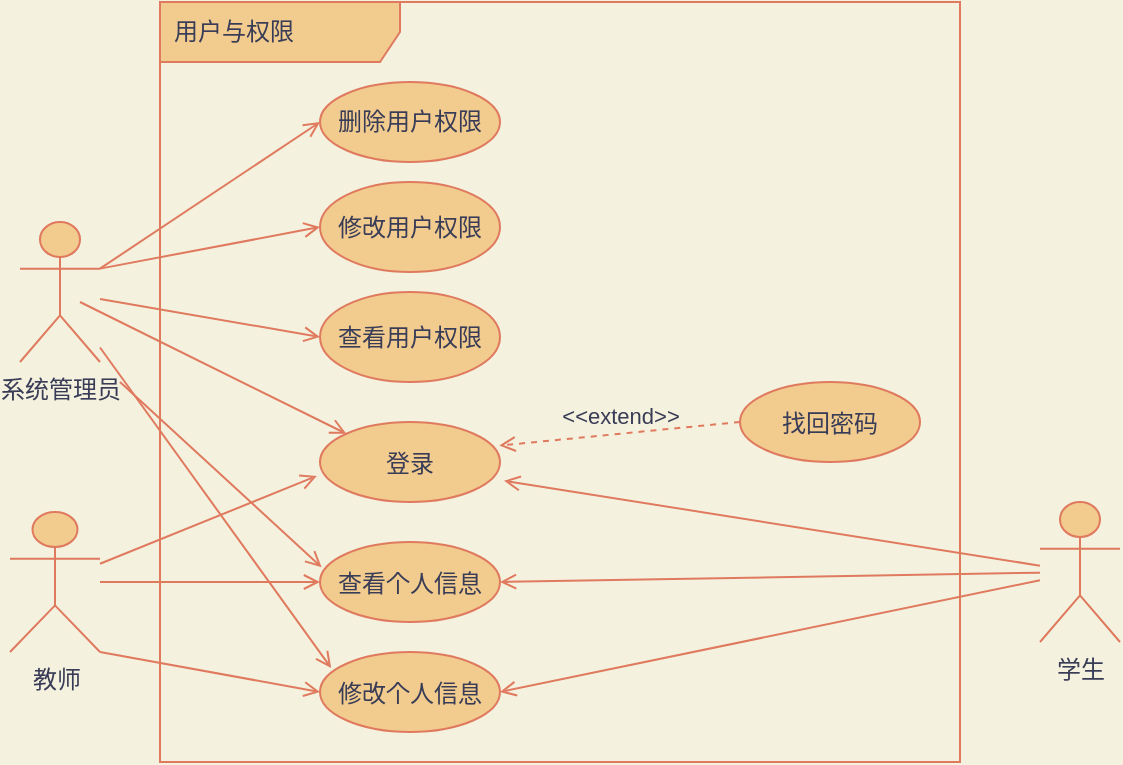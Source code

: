 <mxfile version="15.4.0" type="device"><diagram id="zpCXZ6JaWuWkowjs00DK" name="第 1 页"><mxGraphModel dx="1024" dy="592" grid="1" gridSize="10" guides="1" tooltips="1" connect="1" arrows="0" fold="1" page="1" pageScale="1" pageWidth="827" pageHeight="1169" background="#F4F1DE" math="0" shadow="0"><root><mxCell id="0"/><mxCell id="1" parent="0"/><mxCell id="jAWai1CJY-eBcTECE7gs-1" value="系统管理员" style="shape=umlActor;verticalLabelPosition=bottom;verticalAlign=top;html=1;outlineConnect=0;fillColor=#F2CC8F;strokeColor=#E07A5F;fontColor=#393C56;" parent="1" vertex="1"><mxGeometry x="130" y="230" width="40" height="70" as="geometry"/></mxCell><mxCell id="jAWai1CJY-eBcTECE7gs-2" value="教师" style="shape=umlActor;verticalLabelPosition=bottom;verticalAlign=top;html=1;outlineConnect=0;fillColor=#F2CC8F;strokeColor=#E07A5F;fontColor=#393C56;" parent="1" vertex="1"><mxGeometry x="125" y="375" width="45" height="70" as="geometry"/></mxCell><mxCell id="jAWai1CJY-eBcTECE7gs-12" value="登录" style="ellipse;fillColor=#F2CC8F;strokeColor=#E07A5F;fontColor=#393C56;" parent="1" vertex="1"><mxGeometry x="280" y="330" width="90" height="40" as="geometry"/></mxCell><mxCell id="jAWai1CJY-eBcTECE7gs-13" value="" style="endArrow=open;startArrow=none;endFill=0;startFill=0;html=1;verticalAlign=bottom;labelBackgroundColor=none;strokeWidth=1;rounded=0;entryX=0;entryY=0;entryDx=0;entryDy=0;strokeColor=#E07A5F;fontColor=#393C56;" parent="1" target="jAWai1CJY-eBcTECE7gs-12" edge="1"><mxGeometry width="160" relative="1" as="geometry"><mxPoint x="160" y="270" as="sourcePoint"/><mxPoint x="490" y="430" as="targetPoint"/></mxGeometry></mxCell><mxCell id="jAWai1CJY-eBcTECE7gs-14" value="" style="endArrow=open;startArrow=none;endFill=0;startFill=0;html=1;verticalAlign=bottom;labelBackgroundColor=none;strokeWidth=1;rounded=0;entryX=-0.018;entryY=0.675;entryDx=0;entryDy=0;entryPerimeter=0;strokeColor=#E07A5F;fontColor=#393C56;" parent="1" source="jAWai1CJY-eBcTECE7gs-2" target="jAWai1CJY-eBcTECE7gs-12" edge="1"><mxGeometry width="160" relative="1" as="geometry"><mxPoint x="170" y="280" as="sourcePoint"/><mxPoint x="303.18" y="345.858" as="targetPoint"/></mxGeometry></mxCell><mxCell id="jAWai1CJY-eBcTECE7gs-15" value="查看个人信息" style="ellipse;fillColor=#F2CC8F;strokeColor=#E07A5F;fontColor=#393C56;" parent="1" vertex="1"><mxGeometry x="280" y="390" width="90" height="40" as="geometry"/></mxCell><mxCell id="jAWai1CJY-eBcTECE7gs-16" value="修改个人信息" style="ellipse;fillColor=#F2CC8F;strokeColor=#E07A5F;fontColor=#393C56;" parent="1" vertex="1"><mxGeometry x="280" y="445" width="90" height="40" as="geometry"/></mxCell><mxCell id="jAWai1CJY-eBcTECE7gs-17" value="" style="endArrow=open;startArrow=none;endFill=0;startFill=0;html=1;verticalAlign=bottom;labelBackgroundColor=none;strokeWidth=1;rounded=0;entryX=0.009;entryY=0.315;entryDx=0;entryDy=0;entryPerimeter=0;strokeColor=#E07A5F;fontColor=#393C56;" parent="1" target="jAWai1CJY-eBcTECE7gs-15" edge="1"><mxGeometry width="160" relative="1" as="geometry"><mxPoint x="180" y="310" as="sourcePoint"/><mxPoint x="288.38" y="367" as="targetPoint"/></mxGeometry></mxCell><mxCell id="jAWai1CJY-eBcTECE7gs-18" value="" style="endArrow=open;startArrow=none;endFill=0;startFill=0;html=1;verticalAlign=bottom;labelBackgroundColor=none;strokeWidth=1;rounded=0;entryX=0;entryY=0.5;entryDx=0;entryDy=0;strokeColor=#E07A5F;fontColor=#393C56;" parent="1" source="jAWai1CJY-eBcTECE7gs-2" target="jAWai1CJY-eBcTECE7gs-15" edge="1"><mxGeometry width="160" relative="1" as="geometry"><mxPoint x="190" y="420.889" as="sourcePoint"/><mxPoint x="298.38" y="377" as="targetPoint"/></mxGeometry></mxCell><mxCell id="jAWai1CJY-eBcTECE7gs-19" value="" style="endArrow=open;startArrow=none;endFill=0;startFill=0;html=1;verticalAlign=bottom;labelBackgroundColor=none;strokeWidth=1;rounded=0;entryX=0;entryY=0.5;entryDx=0;entryDy=0;exitX=1;exitY=1;exitDx=0;exitDy=0;exitPerimeter=0;strokeColor=#E07A5F;fontColor=#393C56;" parent="1" source="jAWai1CJY-eBcTECE7gs-2" target="jAWai1CJY-eBcTECE7gs-16" edge="1"><mxGeometry width="160" relative="1" as="geometry"><mxPoint x="190" y="320" as="sourcePoint"/><mxPoint x="290.81" y="412.6" as="targetPoint"/></mxGeometry></mxCell><mxCell id="jAWai1CJY-eBcTECE7gs-20" value="" style="endArrow=open;startArrow=none;endFill=0;startFill=0;html=1;verticalAlign=bottom;labelBackgroundColor=none;strokeWidth=1;rounded=0;entryX=0.062;entryY=0.2;entryDx=0;entryDy=0;entryPerimeter=0;strokeColor=#E07A5F;fontColor=#393C56;" parent="1" source="jAWai1CJY-eBcTECE7gs-1" target="jAWai1CJY-eBcTECE7gs-16" edge="1"><mxGeometry width="160" relative="1" as="geometry"><mxPoint x="200" y="330" as="sourcePoint"/><mxPoint x="300.81" y="422.6" as="targetPoint"/></mxGeometry></mxCell><mxCell id="jAWai1CJY-eBcTECE7gs-21" value="学生" style="shape=umlActor;verticalLabelPosition=bottom;verticalAlign=top;html=1;outlineConnect=0;fillColor=#F2CC8F;strokeColor=#E07A5F;fontColor=#393C56;" parent="1" vertex="1"><mxGeometry x="640" y="370" width="40" height="70" as="geometry"/></mxCell><mxCell id="jAWai1CJY-eBcTECE7gs-23" value="" style="endArrow=open;startArrow=none;endFill=0;startFill=0;html=1;verticalAlign=bottom;labelBackgroundColor=none;strokeWidth=1;rounded=0;entryX=1.022;entryY=0.735;entryDx=0;entryDy=0;entryPerimeter=0;strokeColor=#E07A5F;fontColor=#393C56;" parent="1" source="jAWai1CJY-eBcTECE7gs-21" target="jAWai1CJY-eBcTECE7gs-12" edge="1"><mxGeometry width="160" relative="1" as="geometry"><mxPoint x="170" y="280" as="sourcePoint"/><mxPoint x="303.18" y="345.858" as="targetPoint"/></mxGeometry></mxCell><mxCell id="jAWai1CJY-eBcTECE7gs-24" value="" style="endArrow=open;startArrow=none;endFill=0;startFill=0;html=1;verticalAlign=bottom;labelBackgroundColor=none;strokeWidth=1;rounded=0;entryX=1;entryY=0.5;entryDx=0;entryDy=0;strokeColor=#E07A5F;fontColor=#393C56;" parent="1" source="jAWai1CJY-eBcTECE7gs-21" target="jAWai1CJY-eBcTECE7gs-15" edge="1"><mxGeometry width="160" relative="1" as="geometry"><mxPoint x="180" y="290" as="sourcePoint"/><mxPoint x="313.18" y="355.858" as="targetPoint"/></mxGeometry></mxCell><mxCell id="jAWai1CJY-eBcTECE7gs-25" value="" style="endArrow=open;startArrow=none;endFill=0;startFill=0;html=1;verticalAlign=bottom;labelBackgroundColor=none;strokeWidth=1;rounded=0;entryX=1;entryY=0.5;entryDx=0;entryDy=0;strokeColor=#E07A5F;fontColor=#393C56;" parent="1" source="jAWai1CJY-eBcTECE7gs-21" target="jAWai1CJY-eBcTECE7gs-16" edge="1"><mxGeometry width="160" relative="1" as="geometry"><mxPoint x="190" y="300" as="sourcePoint"/><mxPoint x="430" y="450" as="targetPoint"/></mxGeometry></mxCell><mxCell id="jAWai1CJY-eBcTECE7gs-26" value="&amp;lt;&amp;lt;extend&amp;gt;&amp;gt;" style="endArrow=open;html=1;rounded=0;align=center;verticalAlign=bottom;dashed=1;endFill=0;labelBackgroundColor=none;entryX=0.996;entryY=0.295;entryDx=0;entryDy=0;entryPerimeter=0;strokeColor=#E07A5F;fontColor=#393C56;" parent="1" target="jAWai1CJY-eBcTECE7gs-12" edge="1"><mxGeometry relative="1" as="geometry"><mxPoint x="490" y="330" as="sourcePoint"/><mxPoint x="620" y="330" as="targetPoint"/></mxGeometry></mxCell><mxCell id="jAWai1CJY-eBcTECE7gs-27" value="" style="resizable=0;html=1;align=center;verticalAlign=top;labelBackgroundColor=none;fillColor=#F2CC8F;strokeColor=#E07A5F;fontColor=#393C56;" parent="jAWai1CJY-eBcTECE7gs-26" connectable="0" vertex="1"><mxGeometry relative="1" as="geometry"/></mxCell><mxCell id="jAWai1CJY-eBcTECE7gs-28" value="找回密码" style="ellipse;fillColor=#F2CC8F;strokeColor=#E07A5F;fontColor=#393C56;" parent="1" vertex="1"><mxGeometry x="490" y="310" width="90" height="40" as="geometry"/></mxCell><mxCell id="jAWai1CJY-eBcTECE7gs-30" value="查看用户权限" style="ellipse;whiteSpace=wrap;html=1;fillColor=#F2CC8F;strokeColor=#E07A5F;fontColor=#393C56;" parent="1" vertex="1"><mxGeometry x="280" y="265" width="90" height="45" as="geometry"/></mxCell><mxCell id="jAWai1CJY-eBcTECE7gs-31" value="" style="endArrow=open;startArrow=none;endFill=0;startFill=0;html=1;verticalAlign=bottom;labelBackgroundColor=none;strokeWidth=1;rounded=0;entryX=0;entryY=0.5;entryDx=0;entryDy=0;strokeColor=#E07A5F;fontColor=#393C56;" parent="1" source="jAWai1CJY-eBcTECE7gs-1" target="jAWai1CJY-eBcTECE7gs-30" edge="1"><mxGeometry width="160" relative="1" as="geometry"><mxPoint x="170" y="280" as="sourcePoint"/><mxPoint x="303.18" y="345.858" as="targetPoint"/></mxGeometry></mxCell><mxCell id="jAWai1CJY-eBcTECE7gs-32" value="修改用户权限" style="ellipse;whiteSpace=wrap;html=1;fillColor=#F2CC8F;strokeColor=#E07A5F;fontColor=#393C56;" parent="1" vertex="1"><mxGeometry x="280" y="210" width="90" height="45" as="geometry"/></mxCell><mxCell id="jAWai1CJY-eBcTECE7gs-33" value="删除用户权限" style="ellipse;whiteSpace=wrap;html=1;fillColor=#F2CC8F;strokeColor=#E07A5F;fontColor=#393C56;" parent="1" vertex="1"><mxGeometry x="280" y="160" width="90" height="40" as="geometry"/></mxCell><mxCell id="jAWai1CJY-eBcTECE7gs-34" value="" style="endArrow=open;startArrow=none;endFill=0;startFill=0;html=1;verticalAlign=bottom;labelBackgroundColor=none;strokeWidth=1;rounded=0;entryX=0;entryY=0.5;entryDx=0;entryDy=0;exitX=1;exitY=0.333;exitDx=0;exitDy=0;exitPerimeter=0;strokeColor=#E07A5F;fontColor=#393C56;" parent="1" source="jAWai1CJY-eBcTECE7gs-1" target="jAWai1CJY-eBcTECE7gs-32" edge="1"><mxGeometry width="160" relative="1" as="geometry"><mxPoint x="180" y="278.462" as="sourcePoint"/><mxPoint x="290" y="297.5" as="targetPoint"/></mxGeometry></mxCell><mxCell id="jAWai1CJY-eBcTECE7gs-35" value="" style="endArrow=open;startArrow=none;endFill=0;startFill=0;html=1;verticalAlign=bottom;labelBackgroundColor=none;strokeWidth=1;rounded=0;entryX=0;entryY=0.5;entryDx=0;entryDy=0;exitX=1;exitY=0.333;exitDx=0;exitDy=0;exitPerimeter=0;strokeColor=#E07A5F;fontColor=#393C56;" parent="1" source="jAWai1CJY-eBcTECE7gs-1" target="jAWai1CJY-eBcTECE7gs-33" edge="1"><mxGeometry width="160" relative="1" as="geometry"><mxPoint x="190" y="288.462" as="sourcePoint"/><mxPoint x="300" y="307.5" as="targetPoint"/></mxGeometry></mxCell><mxCell id="jAWai1CJY-eBcTECE7gs-36" value="用户与权限" style="shape=umlFrame;whiteSpace=wrap;html=1;width=120;height=30;boundedLbl=1;verticalAlign=middle;align=left;spacingLeft=5;rounded=0;sketch=0;fontColor=#393C56;strokeColor=#E07A5F;fillColor=#F2CC8F;" parent="1" vertex="1"><mxGeometry x="200" y="120" width="400" height="380" as="geometry"/></mxCell></root></mxGraphModel></diagram></mxfile>
